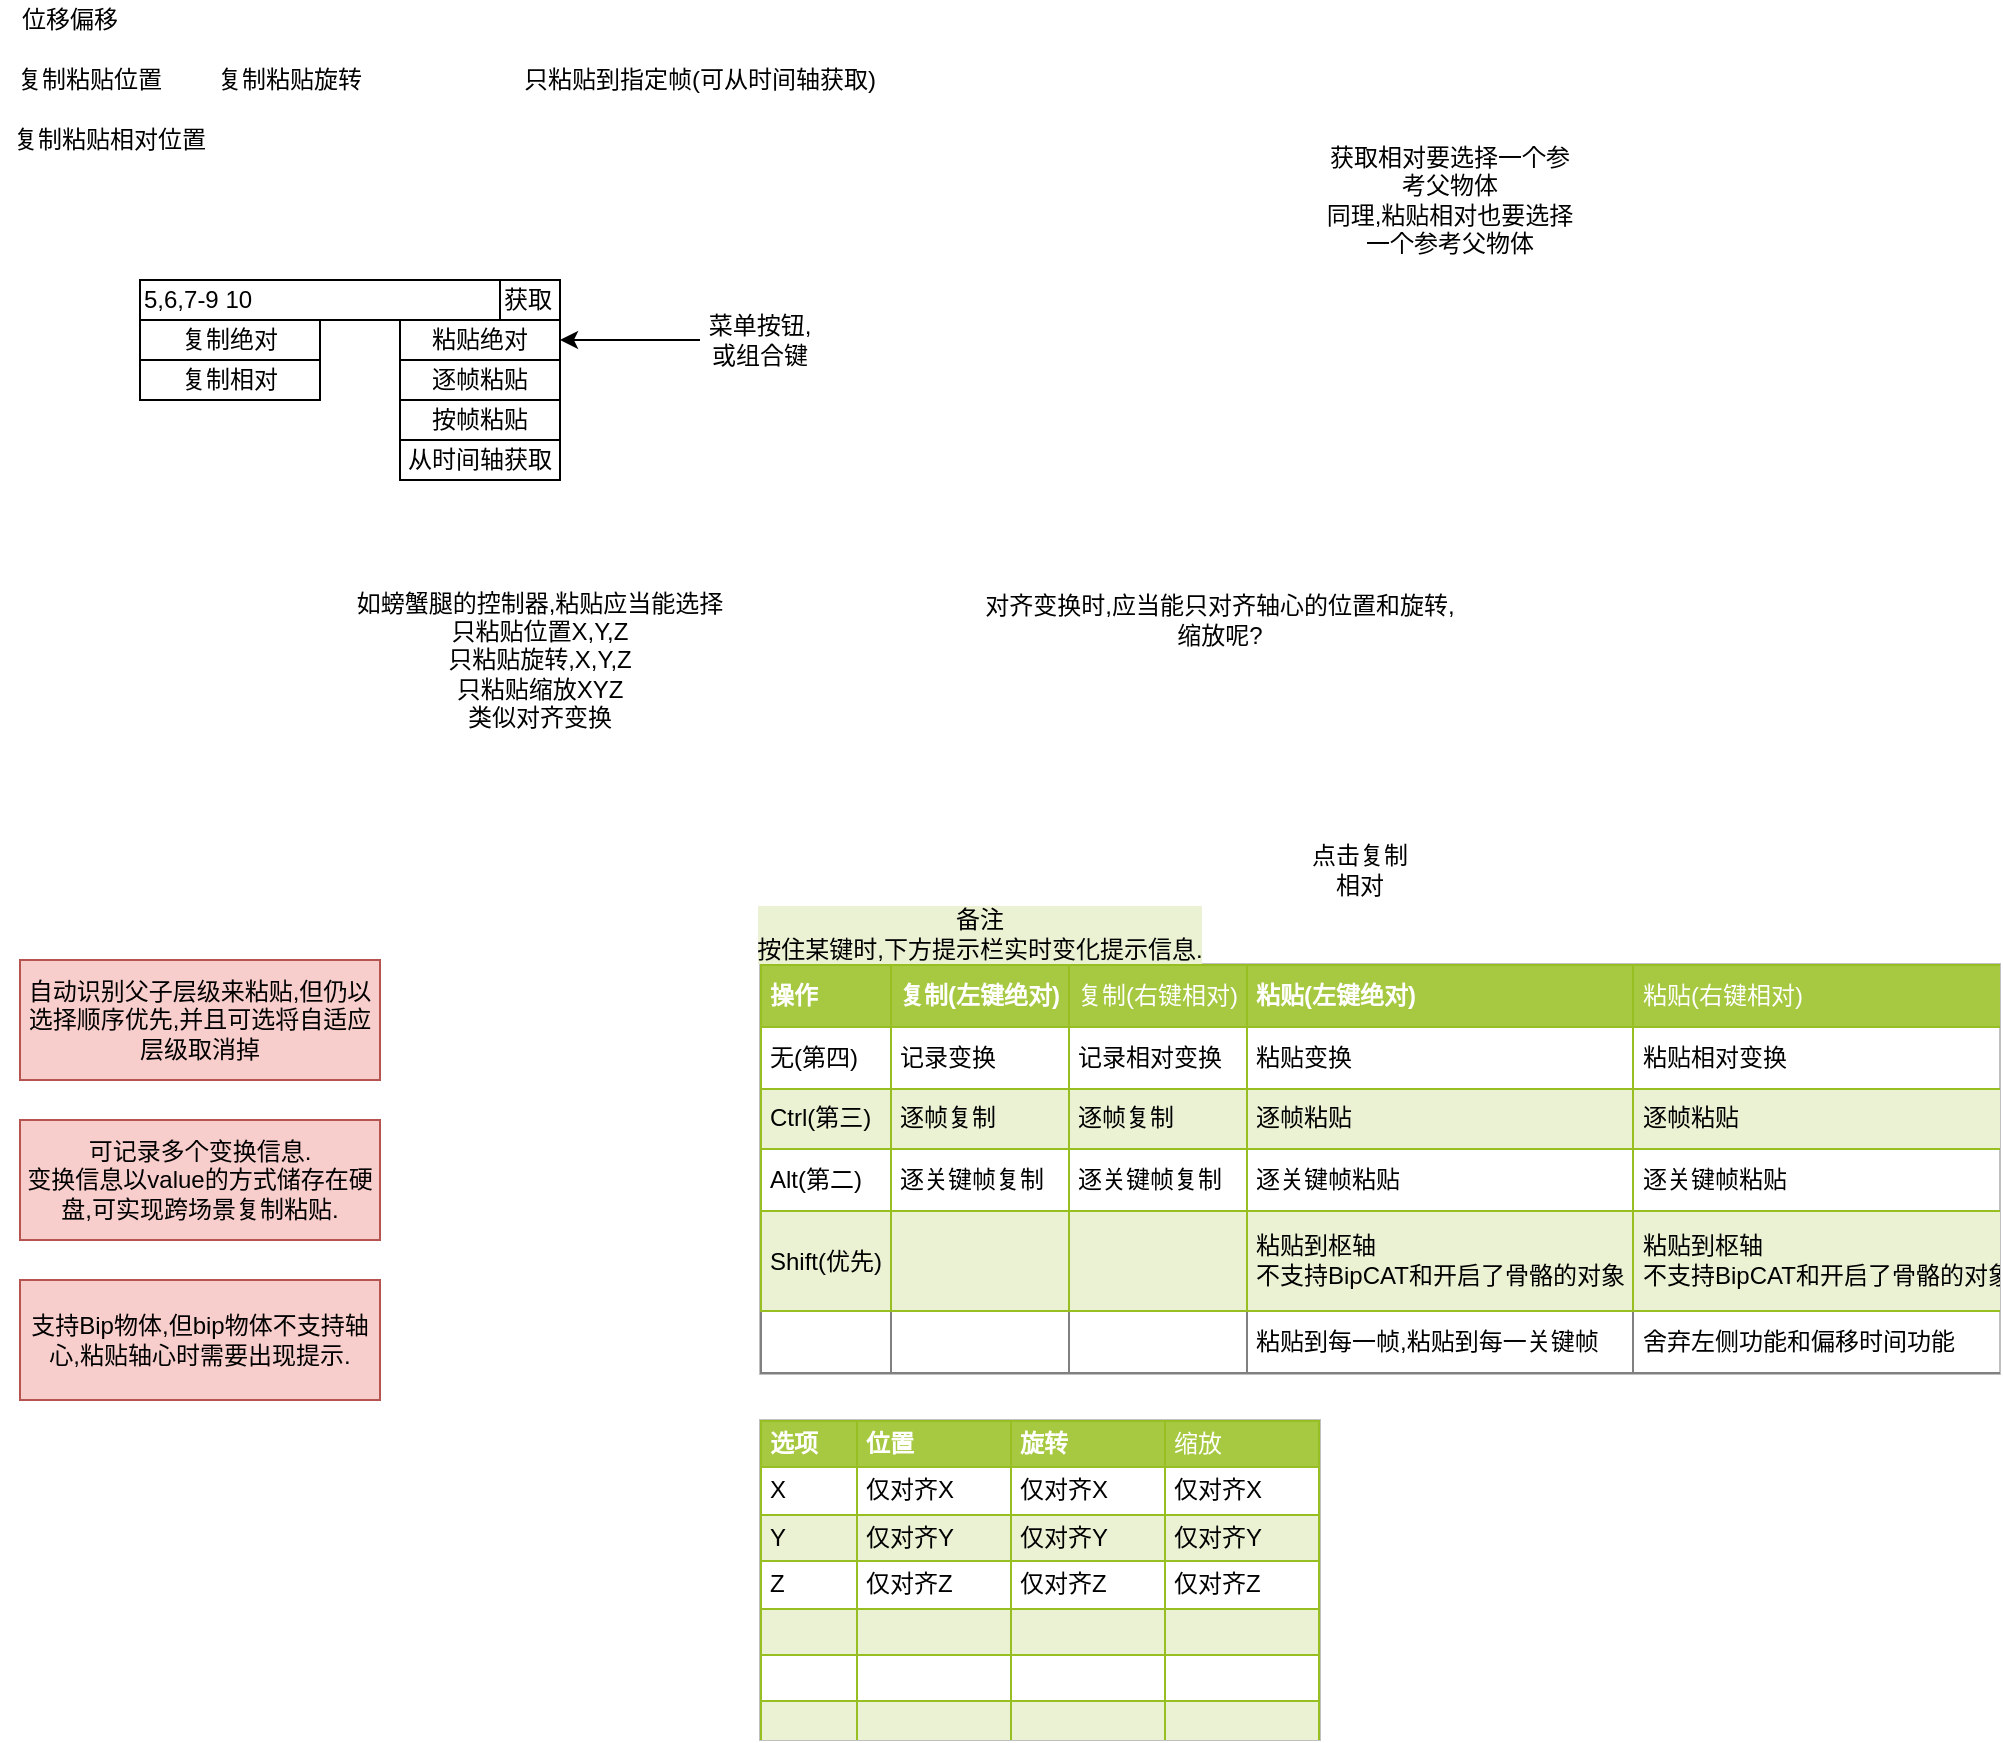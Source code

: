 <mxfile version="15.8.4" type="device"><diagram id="l9WfJNa-Uknt9N-9sK_v" name="第 1 页"><mxGraphModel dx="918" dy="821" grid="1" gridSize="10" guides="1" tooltips="1" connect="1" arrows="1" fold="1" page="1" pageScale="1" pageWidth="827" pageHeight="1169" math="0" shadow="0"><root><mxCell id="0"/><mxCell id="1" parent="0"/><mxCell id="xZkm-4m9y59A6W9A2gV7-1" value="位移偏移" style="text;html=1;strokeColor=none;fillColor=none;align=center;verticalAlign=middle;whiteSpace=wrap;rounded=0;" parent="1" vertex="1"><mxGeometry width="70" height="20" as="geometry"/></mxCell><mxCell id="xZkm-4m9y59A6W9A2gV7-2" value="复制粘贴位置" style="text;html=1;strokeColor=none;fillColor=none;align=center;verticalAlign=middle;whiteSpace=wrap;rounded=0;" parent="1" vertex="1"><mxGeometry y="30" width="90" height="20" as="geometry"/></mxCell><mxCell id="xZkm-4m9y59A6W9A2gV7-3" value="复制粘贴旋转" style="text;html=1;strokeColor=none;fillColor=none;align=center;verticalAlign=middle;whiteSpace=wrap;rounded=0;" parent="1" vertex="1"><mxGeometry x="100" y="30" width="90" height="20" as="geometry"/></mxCell><mxCell id="xZkm-4m9y59A6W9A2gV7-4" value="只粘贴到指定帧(可从时间轴获取)" style="text;html=1;strokeColor=none;fillColor=none;align=center;verticalAlign=middle;whiteSpace=wrap;rounded=0;" parent="1" vertex="1"><mxGeometry x="250" y="30" width="200" height="20" as="geometry"/></mxCell><mxCell id="xZkm-4m9y59A6W9A2gV7-5" value="复制粘贴相对位置" style="text;html=1;strokeColor=none;fillColor=none;align=center;verticalAlign=middle;whiteSpace=wrap;rounded=0;" parent="1" vertex="1"><mxGeometry y="60" width="110" height="20" as="geometry"/></mxCell><mxCell id="xZkm-4m9y59A6W9A2gV7-6" value="5,6,7-9 10" style="whiteSpace=wrap;html=1;align=left;rounded=0;" parent="1" vertex="1"><mxGeometry x="70" y="140" width="180" height="20" as="geometry"/></mxCell><mxCell id="xZkm-4m9y59A6W9A2gV7-7" value="粘贴绝对" style="whiteSpace=wrap;html=1;rounded=0;" parent="1" vertex="1"><mxGeometry x="200" y="160" width="80" height="20" as="geometry"/></mxCell><mxCell id="xZkm-4m9y59A6W9A2gV7-8" value="按帧粘贴" style="whiteSpace=wrap;html=1;rounded=0;" parent="1" vertex="1"><mxGeometry x="200" y="200" width="80" height="20" as="geometry"/></mxCell><mxCell id="xZkm-4m9y59A6W9A2gV7-10" value="菜单按钮,或组合键" style="text;html=1;strokeColor=none;fillColor=none;align=center;verticalAlign=middle;whiteSpace=wrap;rounded=0;" parent="1" vertex="1"><mxGeometry x="350" y="160" width="60" height="20" as="geometry"/></mxCell><mxCell id="xZkm-4m9y59A6W9A2gV7-11" value="" style="endArrow=classic;html=1;exitX=0;exitY=0.5;exitDx=0;exitDy=0;entryX=1;entryY=0.5;entryDx=0;entryDy=0;rounded=0;" parent="1" source="xZkm-4m9y59A6W9A2gV7-10" target="xZkm-4m9y59A6W9A2gV7-7" edge="1"><mxGeometry width="50" height="50" relative="1" as="geometry"><mxPoint x="220" y="140" as="sourcePoint"/><mxPoint x="270" y="90" as="targetPoint"/></mxGeometry></mxCell><mxCell id="xZkm-4m9y59A6W9A2gV7-12" value="从时间轴获取" style="whiteSpace=wrap;html=1;rounded=0;" parent="1" vertex="1"><mxGeometry x="200" y="220" width="80" height="20" as="geometry"/></mxCell><mxCell id="xZkm-4m9y59A6W9A2gV7-13" value="逐帧粘贴" style="whiteSpace=wrap;html=1;rounded=0;" parent="1" vertex="1"><mxGeometry x="200" y="180" width="80" height="20" as="geometry"/></mxCell><mxCell id="xZkm-4m9y59A6W9A2gV7-14" value="获取相对要选择一个参考父物体&lt;br&gt;同理,粘贴相对也要选择一个参考父物体" style="text;html=1;strokeColor=none;fillColor=none;align=center;verticalAlign=middle;whiteSpace=wrap;rounded=0;" parent="1" vertex="1"><mxGeometry x="660" y="90" width="130" height="20" as="geometry"/></mxCell><mxCell id="xZkm-4m9y59A6W9A2gV7-15" value="复制相对" style="whiteSpace=wrap;html=1;align=center;rounded=0;" parent="1" vertex="1"><mxGeometry x="70" y="180" width="90" height="20" as="geometry"/></mxCell><mxCell id="xZkm-4m9y59A6W9A2gV7-16" value="复制绝对" style="whiteSpace=wrap;html=1;align=center;rounded=0;" parent="1" vertex="1"><mxGeometry x="70" y="160" width="90" height="20" as="geometry"/></mxCell><mxCell id="xZkm-4m9y59A6W9A2gV7-17" value="如螃蟹腿的控制器,粘贴应当能选择&lt;br&gt;只粘贴位置X,Y,Z&lt;br&gt;只粘贴旋转,X,Y,Z&lt;br&gt;只粘贴缩放XYZ&lt;br&gt;类似对齐变换" style="text;html=1;strokeColor=none;fillColor=none;align=center;verticalAlign=middle;whiteSpace=wrap;rounded=0;" parent="1" vertex="1"><mxGeometry x="160" y="300" width="220" height="60" as="geometry"/></mxCell><mxCell id="xZkm-4m9y59A6W9A2gV7-18" value="对齐变换时,应当能只对齐轴心的位置和旋转,&lt;br&gt;缩放呢?" style="text;html=1;strokeColor=none;fillColor=none;align=center;verticalAlign=middle;whiteSpace=wrap;rounded=0;" parent="1" vertex="1"><mxGeometry x="480" y="290" width="260" height="40" as="geometry"/></mxCell><mxCell id="P4N4taHll5zQbHyN3deB-1" value="自动识别父子层级来粘贴,但仍以选择顺序优先,并且可选将自适应层级取消掉" style="text;html=1;strokeColor=#b85450;fillColor=#f8cecc;align=center;verticalAlign=middle;whiteSpace=wrap;rounded=0;" parent="1" vertex="1"><mxGeometry x="10" y="480" width="180" height="60" as="geometry"/></mxCell><mxCell id="iMtXbYlJG2S9sjulPOuI-1" value="可记录多个变换信息.&lt;br&gt;变换信息以value的方式储存在硬盘,可实现跨场景复制粘贴." style="text;html=1;strokeColor=#b85450;fillColor=#f8cecc;align=center;verticalAlign=middle;whiteSpace=wrap;rounded=0;" parent="1" vertex="1"><mxGeometry x="10" y="560" width="180" height="60" as="geometry"/></mxCell><mxCell id="iMtXbYlJG2S9sjulPOuI-2" value="支持Bip物体,但bip物体不支持轴心,粘贴轴心时需要出现提示." style="text;html=1;strokeColor=#b85450;fillColor=#f8cecc;align=center;verticalAlign=middle;whiteSpace=wrap;rounded=0;" parent="1" vertex="1"><mxGeometry x="10" y="640" width="180" height="60" as="geometry"/></mxCell><mxCell id="iMtXbYlJG2S9sjulPOuI-19" value="&lt;table border=&quot;1&quot; width=&quot;100%&quot; cellpadding=&quot;4&quot; style=&quot;width: 100% ; height: 100% ; border-collapse: collapse&quot;&gt;&lt;tbody&gt;&lt;tr style=&quot;background-color: #a7c942 ; color: #ffffff ; border: 1px solid #98bf21&quot;&gt;&lt;th align=&quot;left&quot;&gt;操作&lt;/th&gt;&lt;th align=&quot;left&quot;&gt;复制(左键绝对)&lt;/th&gt;&lt;td&gt;复制(右键相对)&lt;/td&gt;&lt;th align=&quot;left&quot;&gt;粘贴(左键绝对)&lt;/th&gt;&lt;td&gt;粘贴(右键相对)&lt;/td&gt;&lt;/tr&gt;&lt;tr style=&quot;border: 1px solid #98bf21&quot;&gt;&lt;td&gt;无(第四)&lt;/td&gt;&lt;td&gt;记录变换&lt;/td&gt;&lt;td&gt;记录相对变换&lt;/td&gt;&lt;td&gt;粘贴变换&lt;/td&gt;&lt;td&gt;粘贴相对变换&lt;br&gt;&lt;/td&gt;&lt;/tr&gt;&lt;tr style=&quot;background-color: #eaf2d3 ; border: 1px solid #98bf21&quot;&gt;&lt;td&gt;Ctrl(第三)&lt;/td&gt;&lt;td&gt;逐帧复制&lt;/td&gt;&lt;td&gt;&lt;span&gt;&#9;&lt;/span&gt;逐帧复制&lt;/td&gt;&lt;td&gt;逐帧粘贴&lt;br&gt;&lt;/td&gt;&lt;td&gt;&lt;span&gt;&#9;&lt;/span&gt;逐帧粘贴&lt;br&gt;&lt;/td&gt;&lt;/tr&gt;&lt;tr style=&quot;border: 1px solid #98bf21&quot;&gt;&lt;td&gt;Alt(第二)&lt;/td&gt;&lt;td&gt;逐关键帧复制&lt;/td&gt;&lt;td&gt;逐关键帧复制&lt;br&gt;&lt;/td&gt;&lt;td&gt;逐关键帧粘贴&lt;/td&gt;&lt;td&gt;逐关键帧粘贴&lt;br&gt;&lt;/td&gt;&lt;/tr&gt;&lt;tr style=&quot;background-color: #eaf2d3 ; border: 1px solid #98bf21&quot;&gt;&lt;td&gt;Shift(优先)&lt;/td&gt;&lt;td&gt;&lt;br&gt;&lt;/td&gt;&lt;td&gt;&lt;br&gt;&lt;/td&gt;&lt;td&gt;粘贴到枢轴&lt;br&gt;不支持BipCAT和开启了骨骼的对象&lt;/td&gt;&lt;td&gt;粘贴到枢轴&lt;br&gt;不支持BipCAT和开启了骨骼的对象&lt;br&gt;&lt;/td&gt;&lt;/tr&gt;&lt;tr&gt;&lt;td&gt;&lt;br&gt;&lt;/td&gt;&lt;td&gt;&lt;br&gt;&lt;/td&gt;&lt;td&gt;&lt;br&gt;&lt;/td&gt;&lt;td&gt;粘贴到每一帧,粘贴到每一关键帧&lt;/td&gt;&lt;td&gt;舍弃左侧功能和偏移时间功能&lt;/td&gt;&lt;/tr&gt;&lt;/tbody&gt;&lt;/table&gt;" style="text;html=1;strokeColor=#c0c0c0;fillColor=#ffffff;overflow=fill;rounded=0;imageHeight=24;arcSize=12;glass=0;shadow=0;sketch=0;" parent="1" vertex="1"><mxGeometry x="380" y="482" width="620" height="205" as="geometry"/></mxCell><mxCell id="iMtXbYlJG2S9sjulPOuI-23" value="&lt;table border=&quot;1&quot; width=&quot;100%&quot; cellpadding=&quot;4&quot; style=&quot;width: 100% ; height: 100% ; border-collapse: collapse ; border: 1px solid rgb(152 , 191 , 33)&quot;&gt;&lt;tbody&gt;&lt;tr style=&quot;background-color: rgb(167 , 201 , 66) ; color: rgb(255 , 255 , 255)&quot;&gt;&lt;th align=&quot;left&quot;&gt;选项&lt;/th&gt;&lt;th align=&quot;left&quot;&gt;位置&lt;/th&gt;&lt;th align=&quot;left&quot;&gt;旋转&lt;/th&gt;&lt;td&gt;缩放&lt;/td&gt;&lt;/tr&gt;&lt;tr&gt;&lt;td&gt;X&lt;/td&gt;&lt;td&gt;仅对齐X&lt;/td&gt;&lt;td style=&quot;border-collapse: collapse&quot;&gt;仅对齐X&lt;br&gt;&lt;/td&gt;&lt;td&gt;仅对齐X&lt;br&gt;&lt;/td&gt;&lt;/tr&gt;&lt;tr style=&quot;background-color: rgb(234 , 242 , 211)&quot;&gt;&lt;td&gt;Y&lt;/td&gt;&lt;td&gt;仅对齐Y&lt;br&gt;&lt;/td&gt;&lt;td&gt;仅对齐Y&lt;br&gt;&lt;/td&gt;&lt;td&gt;仅对齐Y&lt;br&gt;&lt;/td&gt;&lt;/tr&gt;&lt;tr&gt;&lt;td&gt;Z&lt;/td&gt;&lt;td&gt;仅对齐Z&lt;br&gt;&lt;/td&gt;&lt;td&gt;&lt;span&gt;&#9;&lt;/span&gt;仅对齐Z&lt;br&gt;&lt;/td&gt;&lt;td&gt;&lt;span&gt;&#9;&lt;/span&gt;仅对齐Z&lt;br&gt;&lt;/td&gt;&lt;/tr&gt;&lt;tr style=&quot;background-color: rgb(234 , 242 , 211)&quot;&gt;&lt;td&gt;&lt;br&gt;&lt;/td&gt;&lt;td&gt;&lt;br&gt;&lt;/td&gt;&lt;td&gt;&lt;br&gt;&lt;/td&gt;&lt;td&gt;&lt;br&gt;&lt;/td&gt;&lt;/tr&gt;&lt;tr&gt;&lt;td&gt;&lt;br&gt;&lt;/td&gt;&lt;td&gt;&lt;br&gt;&lt;/td&gt;&lt;td&gt;&lt;br&gt;&lt;/td&gt;&lt;td&gt;&lt;br&gt;&lt;/td&gt;&lt;/tr&gt;&lt;tr&gt;&lt;td style=&quot;background-color: rgb(234 , 242 , 211)&quot;&gt;&lt;br&gt;&lt;/td&gt;&lt;td style=&quot;background-color: rgb(234 , 242 , 211)&quot;&gt;&lt;br&gt;&lt;/td&gt;&lt;td style=&quot;background-color: rgb(234 , 242 , 211)&quot;&gt;&lt;br&gt;&lt;/td&gt;&lt;td style=&quot;background-color: rgb(234 , 242 , 211)&quot;&gt;&lt;br&gt;&lt;/td&gt;&lt;/tr&gt;&lt;/tbody&gt;&lt;/table&gt;" style="text;html=1;strokeColor=#c0c0c0;fillColor=#ffffff;overflow=fill;rounded=0;shadow=0;glass=0;sketch=0;align=left;verticalAlign=top;" parent="1" vertex="1"><mxGeometry x="380" y="710" width="280" height="160" as="geometry"/></mxCell><mxCell id="iMtXbYlJG2S9sjulPOuI-285" value="备注&lt;br&gt;按住某键时,下方提示栏实时变化提示信息." style="text;html=1;strokeColor=none;fillColor=none;align=center;verticalAlign=middle;whiteSpace=wrap;rounded=0;shadow=0;glass=0;labelBackgroundColor=#eaf2d3;sketch=0;" parent="1" vertex="1"><mxGeometry x="370" y="452" width="240" height="30" as="geometry"/></mxCell><mxCell id="SWaj4NNaSDEF9Qs9sFY3-2" value="获取" style="whiteSpace=wrap;html=1;align=left;rounded=0;" vertex="1" parent="1"><mxGeometry x="250" y="140" width="30" height="20" as="geometry"/></mxCell><mxCell id="SWaj4NNaSDEF9Qs9sFY3-3" value="点击复制相对" style="text;html=1;strokeColor=none;fillColor=none;align=center;verticalAlign=middle;whiteSpace=wrap;rounded=0;" vertex="1" parent="1"><mxGeometry x="650" y="420" width="60" height="30" as="geometry"/></mxCell></root></mxGraphModel></diagram></mxfile>